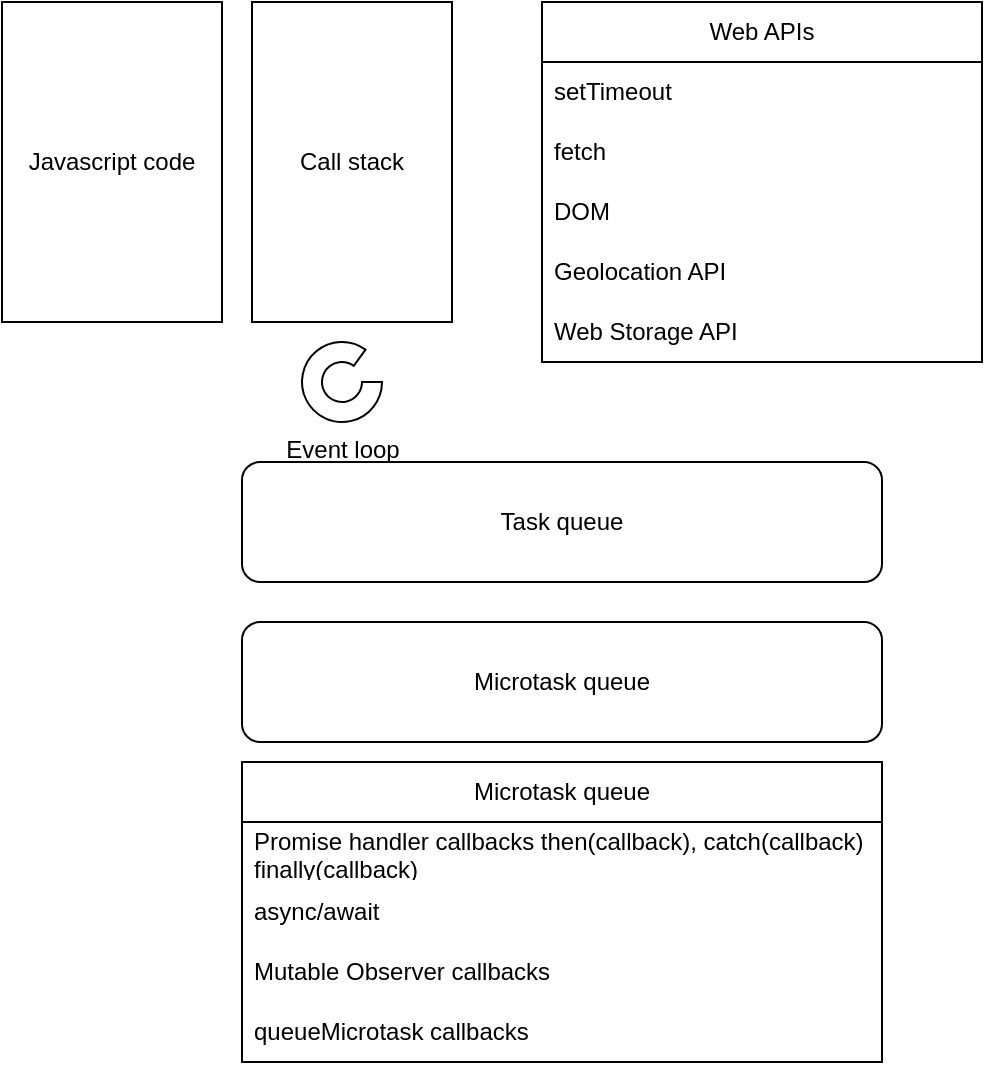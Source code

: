 <mxfile version="24.7.7">
  <diagram name="Page-1" id="9LbWuGLXEZSPKxkTx8Gk">
    <mxGraphModel dx="1026" dy="684" grid="1" gridSize="10" guides="1" tooltips="1" connect="1" arrows="1" fold="1" page="1" pageScale="1" pageWidth="850" pageHeight="1100" math="0" shadow="0">
      <root>
        <mxCell id="0" />
        <mxCell id="1" parent="0" />
        <mxCell id="jI7QuOLb8K_Mu05Daxr6-5" value="Call stack" style="whiteSpace=wrap;html=1;fillColor=default;" vertex="1" parent="1">
          <mxGeometry x="325" y="160" width="100" height="160" as="geometry" />
        </mxCell>
        <mxCell id="jI7QuOLb8K_Mu05Daxr6-6" value="Event loop" style="verticalLabelPosition=bottom;verticalAlign=top;html=1;shape=mxgraph.basic.partConcEllipse;startAngle=0.25;endAngle=0.1;arcWidth=0.5;" vertex="1" parent="1">
          <mxGeometry x="350" y="330" width="40" height="40" as="geometry" />
        </mxCell>
        <mxCell id="jI7QuOLb8K_Mu05Daxr6-8" value="Web APIs" style="swimlane;fontStyle=0;childLayout=stackLayout;horizontal=1;startSize=30;horizontalStack=0;resizeParent=1;resizeParentMax=0;resizeLast=0;collapsible=1;marginBottom=0;whiteSpace=wrap;html=1;" vertex="1" parent="1">
          <mxGeometry x="470" y="160" width="220" height="180" as="geometry" />
        </mxCell>
        <mxCell id="jI7QuOLb8K_Mu05Daxr6-9" value="setTimeout" style="text;strokeColor=none;fillColor=none;align=left;verticalAlign=middle;spacingLeft=4;spacingRight=4;overflow=hidden;points=[[0,0.5],[1,0.5]];portConstraint=eastwest;rotatable=0;whiteSpace=wrap;html=1;" vertex="1" parent="jI7QuOLb8K_Mu05Daxr6-8">
          <mxGeometry y="30" width="220" height="30" as="geometry" />
        </mxCell>
        <mxCell id="jI7QuOLb8K_Mu05Daxr6-10" value="fetch" style="text;strokeColor=none;fillColor=none;align=left;verticalAlign=middle;spacingLeft=4;spacingRight=4;overflow=hidden;points=[[0,0.5],[1,0.5]];portConstraint=eastwest;rotatable=0;whiteSpace=wrap;html=1;" vertex="1" parent="jI7QuOLb8K_Mu05Daxr6-8">
          <mxGeometry y="60" width="220" height="30" as="geometry" />
        </mxCell>
        <mxCell id="jI7QuOLb8K_Mu05Daxr6-11" value="DOM" style="text;strokeColor=none;fillColor=none;align=left;verticalAlign=middle;spacingLeft=4;spacingRight=4;overflow=hidden;points=[[0,0.5],[1,0.5]];portConstraint=eastwest;rotatable=0;whiteSpace=wrap;html=1;" vertex="1" parent="jI7QuOLb8K_Mu05Daxr6-8">
          <mxGeometry y="90" width="220" height="30" as="geometry" />
        </mxCell>
        <mxCell id="jI7QuOLb8K_Mu05Daxr6-18" value="Geolocation API" style="text;strokeColor=none;fillColor=none;align=left;verticalAlign=middle;spacingLeft=4;spacingRight=4;overflow=hidden;points=[[0,0.5],[1,0.5]];portConstraint=eastwest;rotatable=0;whiteSpace=wrap;html=1;" vertex="1" parent="jI7QuOLb8K_Mu05Daxr6-8">
          <mxGeometry y="120" width="220" height="30" as="geometry" />
        </mxCell>
        <mxCell id="jI7QuOLb8K_Mu05Daxr6-19" value="Web Storage API" style="text;strokeColor=none;fillColor=none;align=left;verticalAlign=middle;spacingLeft=4;spacingRight=4;overflow=hidden;points=[[0,0.5],[1,0.5]];portConstraint=eastwest;rotatable=0;whiteSpace=wrap;html=1;" vertex="1" parent="jI7QuOLb8K_Mu05Daxr6-8">
          <mxGeometry y="150" width="220" height="30" as="geometry" />
        </mxCell>
        <mxCell id="jI7QuOLb8K_Mu05Daxr6-12" value="Task queue" style="rounded=1;whiteSpace=wrap;html=1;" vertex="1" parent="1">
          <mxGeometry x="320" y="390" width="320" height="60" as="geometry" />
        </mxCell>
        <mxCell id="jI7QuOLb8K_Mu05Daxr6-13" value="Microtask queue" style="rounded=1;whiteSpace=wrap;html=1;" vertex="1" parent="1">
          <mxGeometry x="320" y="470" width="320" height="60" as="geometry" />
        </mxCell>
        <mxCell id="jI7QuOLb8K_Mu05Daxr6-14" value="Microtask queue" style="swimlane;fontStyle=0;childLayout=stackLayout;horizontal=1;startSize=30;horizontalStack=0;resizeParent=1;resizeParentMax=0;resizeLast=0;collapsible=1;marginBottom=0;whiteSpace=wrap;html=1;" vertex="1" parent="1">
          <mxGeometry x="320" y="540" width="320" height="150" as="geometry" />
        </mxCell>
        <mxCell id="jI7QuOLb8K_Mu05Daxr6-15" value="Promise handler callbacks then(callback), catch(callback) finally(callback)" style="text;strokeColor=none;fillColor=none;align=left;verticalAlign=middle;spacingLeft=4;spacingRight=4;overflow=hidden;points=[[0,0.5],[1,0.5]];portConstraint=eastwest;rotatable=0;whiteSpace=wrap;html=1;" vertex="1" parent="jI7QuOLb8K_Mu05Daxr6-14">
          <mxGeometry y="30" width="320" height="30" as="geometry" />
        </mxCell>
        <mxCell id="jI7QuOLb8K_Mu05Daxr6-16" value="async/await" style="text;strokeColor=none;fillColor=none;align=left;verticalAlign=middle;spacingLeft=4;spacingRight=4;overflow=hidden;points=[[0,0.5],[1,0.5]];portConstraint=eastwest;rotatable=0;whiteSpace=wrap;html=1;" vertex="1" parent="jI7QuOLb8K_Mu05Daxr6-14">
          <mxGeometry y="60" width="320" height="30" as="geometry" />
        </mxCell>
        <mxCell id="jI7QuOLb8K_Mu05Daxr6-17" value="Mutable Observer callbacks" style="text;strokeColor=none;fillColor=none;align=left;verticalAlign=middle;spacingLeft=4;spacingRight=4;overflow=hidden;points=[[0,0.5],[1,0.5]];portConstraint=eastwest;rotatable=0;whiteSpace=wrap;html=1;" vertex="1" parent="jI7QuOLb8K_Mu05Daxr6-14">
          <mxGeometry y="90" width="320" height="30" as="geometry" />
        </mxCell>
        <mxCell id="jI7QuOLb8K_Mu05Daxr6-20" value="queueMicrotask callbacks" style="text;strokeColor=none;fillColor=none;align=left;verticalAlign=middle;spacingLeft=4;spacingRight=4;overflow=hidden;points=[[0,0.5],[1,0.5]];portConstraint=eastwest;rotatable=0;whiteSpace=wrap;html=1;" vertex="1" parent="jI7QuOLb8K_Mu05Daxr6-14">
          <mxGeometry y="120" width="320" height="30" as="geometry" />
        </mxCell>
        <mxCell id="jI7QuOLb8K_Mu05Daxr6-21" value="Javascript code" style="whiteSpace=wrap;html=1;" vertex="1" parent="1">
          <mxGeometry x="200" y="160" width="110" height="160" as="geometry" />
        </mxCell>
      </root>
    </mxGraphModel>
  </diagram>
</mxfile>
